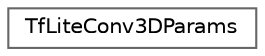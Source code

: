 digraph "Graphical Class Hierarchy"
{
 // LATEX_PDF_SIZE
  bgcolor="transparent";
  edge [fontname=Helvetica,fontsize=10,labelfontname=Helvetica,labelfontsize=10];
  node [fontname=Helvetica,fontsize=10,shape=box,height=0.2,width=0.4];
  rankdir="LR";
  Node0 [id="Node000000",label="TfLiteConv3DParams",height=0.2,width=0.4,color="grey40", fillcolor="white", style="filled",URL="$struct_tf_lite_conv3_d_params.html",tooltip=" "];
}
